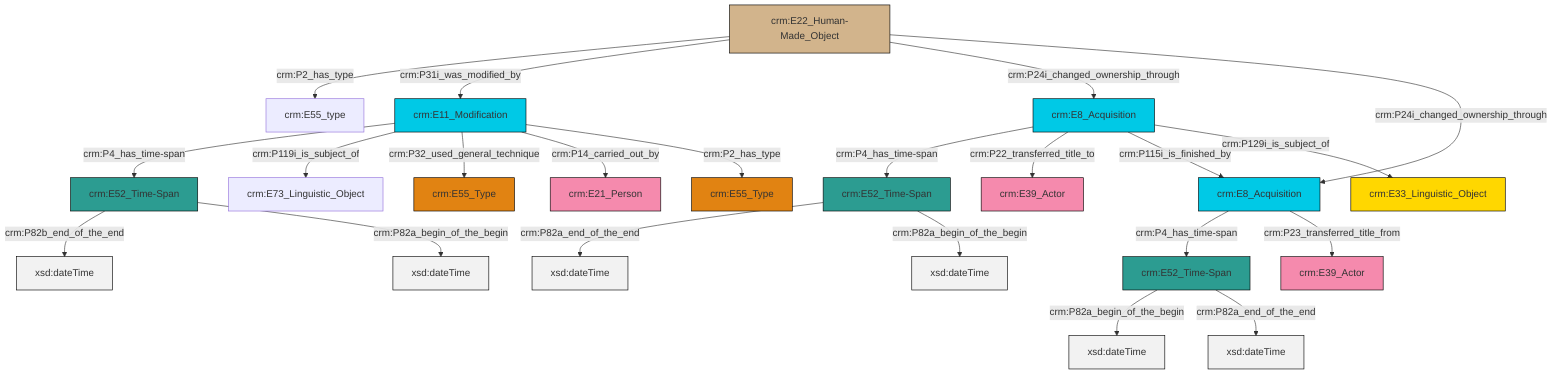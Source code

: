 graph TD
classDef Literal fill:#f2f2f2,stroke:#000000;
classDef CRM_Entity fill:#FFFFFF,stroke:#000000;
classDef Temporal_Entity fill:#00C9E6, stroke:#000000;
classDef Type fill:#E18312, stroke:#000000;
classDef Time-Span fill:#2C9C91, stroke:#000000;
classDef Appellation fill:#FFEB7F, stroke:#000000;
classDef Place fill:#008836, stroke:#000000;
classDef Persistent_Item fill:#B266B2, stroke:#000000;
classDef Conceptual_Object fill:#FFD700, stroke:#000000;
classDef Physical_Thing fill:#D2B48C, stroke:#000000;
classDef Actor fill:#f58aad, stroke:#000000;
classDef PC_Classes fill:#4ce600, stroke:#000000;
classDef Multi fill:#cccccc,stroke:#000000;

0["crm:E8_Acquisition"]:::Temporal_Entity -->|crm:P4_has_time-span| 1["crm:E52_Time-Span"]:::Time-Span
1["crm:E52_Time-Span"]:::Time-Span -->|crm:P82a_end_of_the_end| 2[xsd:dateTime]:::Literal
0["crm:E8_Acquisition"]:::Temporal_Entity -->|crm:P22_transferred_title_to| 5["crm:E39_Actor"]:::Actor
6["crm:E52_Time-Span"]:::Time-Span -->|crm:P82b_end_of_the_end| 7[xsd:dateTime]:::Literal
13["crm:E11_Modification"]:::Temporal_Entity -->|crm:P4_has_time-span| 6["crm:E52_Time-Span"]:::Time-Span
14["crm:E22_Human-Made_Object"]:::Physical_Thing -->|crm:P2_has_type| 8["crm:E55_type"]:::Default
13["crm:E11_Modification"]:::Temporal_Entity -->|crm:P119i_is_subject_of| 17["crm:E73_Linguistic_Object"]:::Default
20["crm:E52_Time-Span"]:::Time-Span -->|crm:P82a_begin_of_the_begin| 21[xsd:dateTime]:::Literal
13["crm:E11_Modification"]:::Temporal_Entity -->|crm:P32_used_general_technique| 22["crm:E55_Type"]:::Type
1["crm:E52_Time-Span"]:::Time-Span -->|crm:P82a_begin_of_the_begin| 23[xsd:dateTime]:::Literal
14["crm:E22_Human-Made_Object"]:::Physical_Thing -->|crm:P31i_was_modified_by| 13["crm:E11_Modification"]:::Temporal_Entity
10["crm:E8_Acquisition"]:::Temporal_Entity -->|crm:P4_has_time-span| 20["crm:E52_Time-Span"]:::Time-Span
0["crm:E8_Acquisition"]:::Temporal_Entity -->|crm:P115i_is_finished_by| 10["crm:E8_Acquisition"]:::Temporal_Entity
0["crm:E8_Acquisition"]:::Temporal_Entity -->|crm:P129i_is_subject_of| 15["crm:E33_Linguistic_Object"]:::Conceptual_Object
10["crm:E8_Acquisition"]:::Temporal_Entity -->|crm:P23_transferred_title_from| 18["crm:E39_Actor"]:::Actor
14["crm:E22_Human-Made_Object"]:::Physical_Thing -->|crm:P24i_changed_ownership_through| 0["crm:E8_Acquisition"]:::Temporal_Entity
6["crm:E52_Time-Span"]:::Time-Span -->|crm:P82a_begin_of_the_begin| 32[xsd:dateTime]:::Literal
20["crm:E52_Time-Span"]:::Time-Span -->|crm:P82a_end_of_the_end| 33[xsd:dateTime]:::Literal
13["crm:E11_Modification"]:::Temporal_Entity -->|crm:P14_carried_out_by| 3["crm:E21_Person"]:::Actor
13["crm:E11_Modification"]:::Temporal_Entity -->|crm:P2_has_type| 25["crm:E55_Type"]:::Type
14["crm:E22_Human-Made_Object"]:::Physical_Thing -->|crm:P24i_changed_ownership_through| 10["crm:E8_Acquisition"]:::Temporal_Entity
